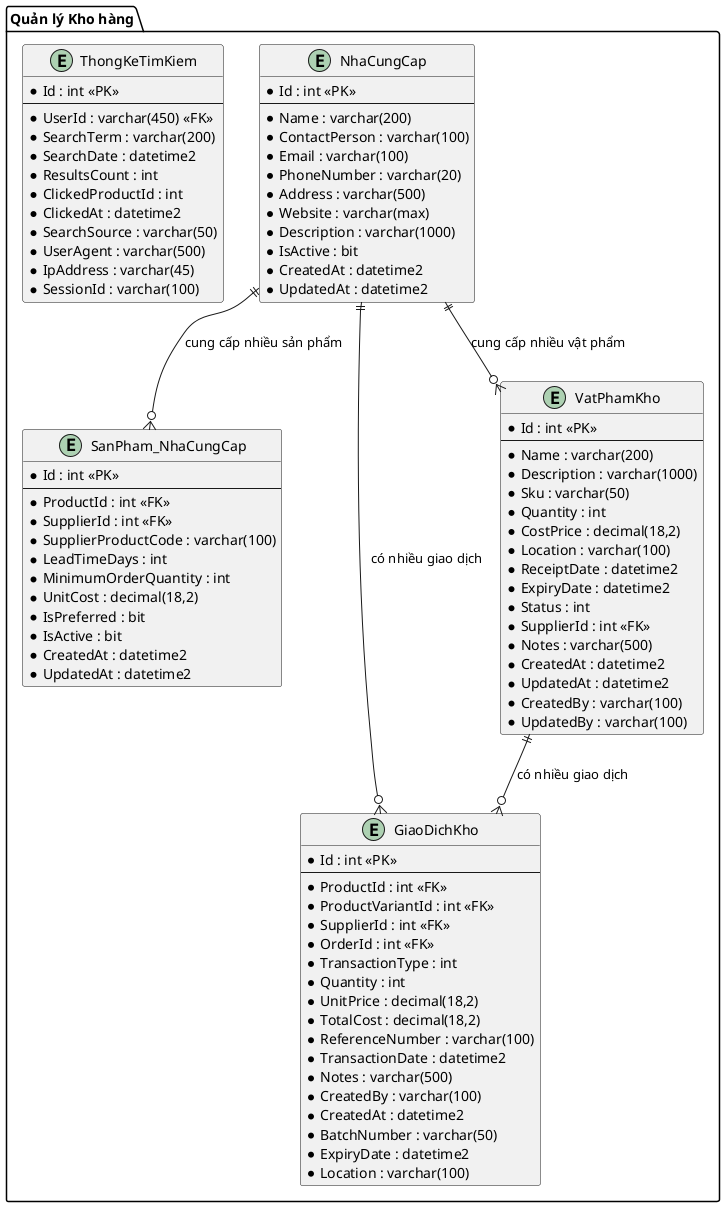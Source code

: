 @startuml SunMovement_ERD_Quan_ly_Kho_hang
!define RECTANGLE class

package "Quản lý Kho hàng" {
    entity "NhaCungCap" as Supplier {
        * Id : int <<PK>>
        --
        * Name : varchar(200)
        * ContactPerson : varchar(100)
        * Email : varchar(100)
        * PhoneNumber : varchar(20)
        * Address : varchar(500)
        * Website : varchar(max)
        * Description : varchar(1000)
        * IsActive : bit
        * CreatedAt : datetime2
        * UpdatedAt : datetime2
    }

    entity "SanPham_NhaCungCap" as ProductSupplier {
        * Id : int <<PK>>
        --
        * ProductId : int <<FK>>
        * SupplierId : int <<FK>>
        * SupplierProductCode : varchar(100)
        * LeadTimeDays : int
        * MinimumOrderQuantity : int
        * UnitCost : decimal(18,2)
        * IsPreferred : bit
        * IsActive : bit
        * CreatedAt : datetime2
        * UpdatedAt : datetime2
    }

    entity "GiaoDichKho" as InventoryTransaction {
        * Id : int <<PK>>
        --
        * ProductId : int <<FK>>
        * ProductVariantId : int <<FK>>
        * SupplierId : int <<FK>>
        * OrderId : int <<FK>>
        * TransactionType : int
        * Quantity : int
        * UnitPrice : decimal(18,2)
        * TotalCost : decimal(18,2)
        * ReferenceNumber : varchar(100)
        * TransactionDate : datetime2
        * Notes : varchar(500)
        * CreatedBy : varchar(100)
        * CreatedAt : datetime2
        * BatchNumber : varchar(50)
        * ExpiryDate : datetime2
        * Location : varchar(100)
    }

    entity "VatPhamKho" as InventoryItem {
        * Id : int <<PK>>
        --
        * Name : varchar(200)
        * Description : varchar(1000)
        * Sku : varchar(50)
        * Quantity : int
        * CostPrice : decimal(18,2)
        * Location : varchar(100)
        * ReceiptDate : datetime2
        * ExpiryDate : datetime2
        * Status : int
        * SupplierId : int <<FK>>
        * Notes : varchar(500)
        * CreatedAt : datetime2
        * UpdatedAt : datetime2
        * CreatedBy : varchar(100)
        * UpdatedBy : varchar(100)
    }

    entity "ThongKeTimKiem" as CustomerSearchStatistic {
        * Id : int <<PK>>
        --
        * UserId : varchar(450) <<FK>>
        * SearchTerm : varchar(200)
        * SearchDate : datetime2
        * ResultsCount : int
        * ClickedProductId : int
        * ClickedAt : datetime2
        * SearchSource : varchar(50)
        * UserAgent : varchar(500)
        * IpAddress : varchar(45)
        * SessionId : varchar(100)
    }
}

' Relationships trong package
Supplier ||--o{ ProductSupplier : "cung cấp nhiều sản phẩm"
Supplier ||--o{ InventoryTransaction : "có nhiều giao dịch"
Supplier ||--o{ InventoryItem : "cung cấp nhiều vật phẩm"
InventoryItem ||--o{ InventoryTransaction : "có nhiều giao dịch"

@enduml
